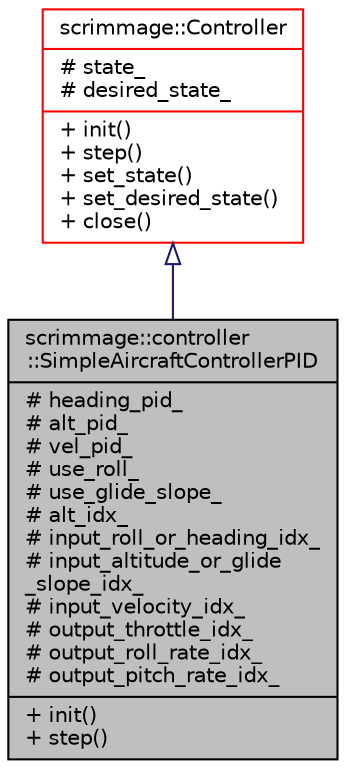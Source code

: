 digraph "scrimmage::controller::SimpleAircraftControllerPID"
{
 // LATEX_PDF_SIZE
  edge [fontname="Helvetica",fontsize="10",labelfontname="Helvetica",labelfontsize="10"];
  node [fontname="Helvetica",fontsize="10",shape=record];
  Node1 [label="{scrimmage::controller\l::SimpleAircraftControllerPID\n|# heading_pid_\l# alt_pid_\l# vel_pid_\l# use_roll_\l# use_glide_slope_\l# alt_idx_\l# input_roll_or_heading_idx_\l# input_altitude_or_glide\l_slope_idx_\l# input_velocity_idx_\l# output_throttle_idx_\l# output_roll_rate_idx_\l# output_pitch_rate_idx_\l|+ init()\l+ step()\l}",height=0.2,width=0.4,color="black", fillcolor="grey75", style="filled", fontcolor="black",tooltip=" "];
  Node2 -> Node1 [dir="back",color="midnightblue",fontsize="10",style="solid",arrowtail="onormal",fontname="Helvetica"];
  Node2 [label="{scrimmage::Controller\n|# state_\l# desired_state_\l|+ init()\l+ step()\l+ set_state()\l+ set_desired_state()\l+ close()\l}",height=0.2,width=0.4,color="red", fillcolor="white", style="filled",URL="$classscrimmage_1_1Controller.html",tooltip=" "];
}
